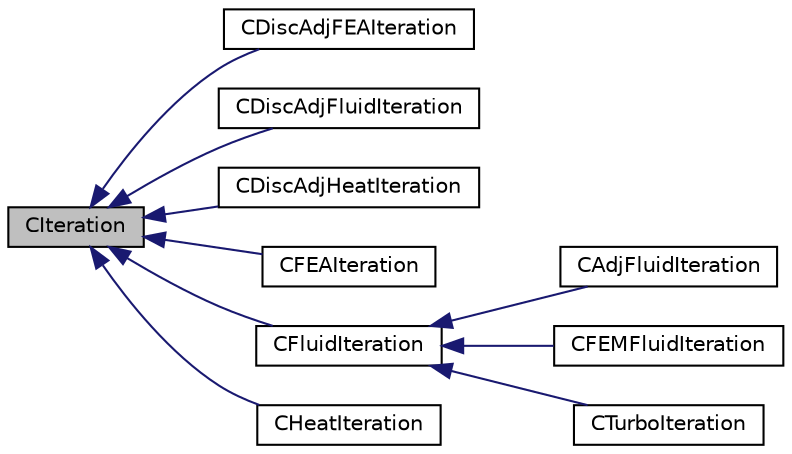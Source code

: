 digraph "CIteration"
{
  edge [fontname="Helvetica",fontsize="10",labelfontname="Helvetica",labelfontsize="10"];
  node [fontname="Helvetica",fontsize="10",shape=record];
  rankdir="LR";
  Node0 [label="CIteration",height=0.2,width=0.4,color="black", fillcolor="grey75", style="filled", fontcolor="black"];
  Node0 -> Node1 [dir="back",color="midnightblue",fontsize="10",style="solid",fontname="Helvetica"];
  Node1 [label="CDiscAdjFEAIteration",height=0.2,width=0.4,color="black", fillcolor="white", style="filled",URL="$class_c_disc_adj_f_e_a_iteration.html",tooltip="Class for driving an iteration of the discrete adjoint FEM system. "];
  Node0 -> Node2 [dir="back",color="midnightblue",fontsize="10",style="solid",fontname="Helvetica"];
  Node2 [label="CDiscAdjFluidIteration",height=0.2,width=0.4,color="black", fillcolor="white", style="filled",URL="$class_c_disc_adj_fluid_iteration.html",tooltip="Class for driving an iteration of the discrete adjoint fluid system. "];
  Node0 -> Node3 [dir="back",color="midnightblue",fontsize="10",style="solid",fontname="Helvetica"];
  Node3 [label="CDiscAdjHeatIteration",height=0.2,width=0.4,color="black", fillcolor="white", style="filled",URL="$class_c_disc_adj_heat_iteration.html",tooltip="Class for driving an iteration of the discrete adjoint heat equation. "];
  Node0 -> Node4 [dir="back",color="midnightblue",fontsize="10",style="solid",fontname="Helvetica"];
  Node4 [label="CFEAIteration",height=0.2,width=0.4,color="black", fillcolor="white", style="filled",URL="$class_c_f_e_a_iteration.html",tooltip="Class for driving an iteration of structural analysis. "];
  Node0 -> Node5 [dir="back",color="midnightblue",fontsize="10",style="solid",fontname="Helvetica"];
  Node5 [label="CFluidIteration",height=0.2,width=0.4,color="black", fillcolor="white", style="filled",URL="$class_c_fluid_iteration.html",tooltip="Class for driving an iteration of the fluid system. "];
  Node5 -> Node6 [dir="back",color="midnightblue",fontsize="10",style="solid",fontname="Helvetica"];
  Node6 [label="CAdjFluidIteration",height=0.2,width=0.4,color="black", fillcolor="white", style="filled",URL="$class_c_adj_fluid_iteration.html",tooltip="Class for driving an iteration of the adjoint fluid system. "];
  Node5 -> Node7 [dir="back",color="midnightblue",fontsize="10",style="solid",fontname="Helvetica"];
  Node7 [label="CFEMFluidIteration",height=0.2,width=0.4,color="black", fillcolor="white", style="filled",URL="$class_c_f_e_m_fluid_iteration.html",tooltip="Class for driving an iteration of the finite element flow system. "];
  Node5 -> Node8 [dir="back",color="midnightblue",fontsize="10",style="solid",fontname="Helvetica"];
  Node8 [label="CTurboIteration",height=0.2,width=0.4,color="black", fillcolor="white", style="filled",URL="$class_c_turbo_iteration.html",tooltip="Class for driving an iteration for turbomachinery simulation. "];
  Node0 -> Node9 [dir="back",color="midnightblue",fontsize="10",style="solid",fontname="Helvetica"];
  Node9 [label="CHeatIteration",height=0.2,width=0.4,color="black", fillcolor="white", style="filled",URL="$class_c_heat_iteration.html",tooltip="Class for driving an iteration of the heat system. "];
}
